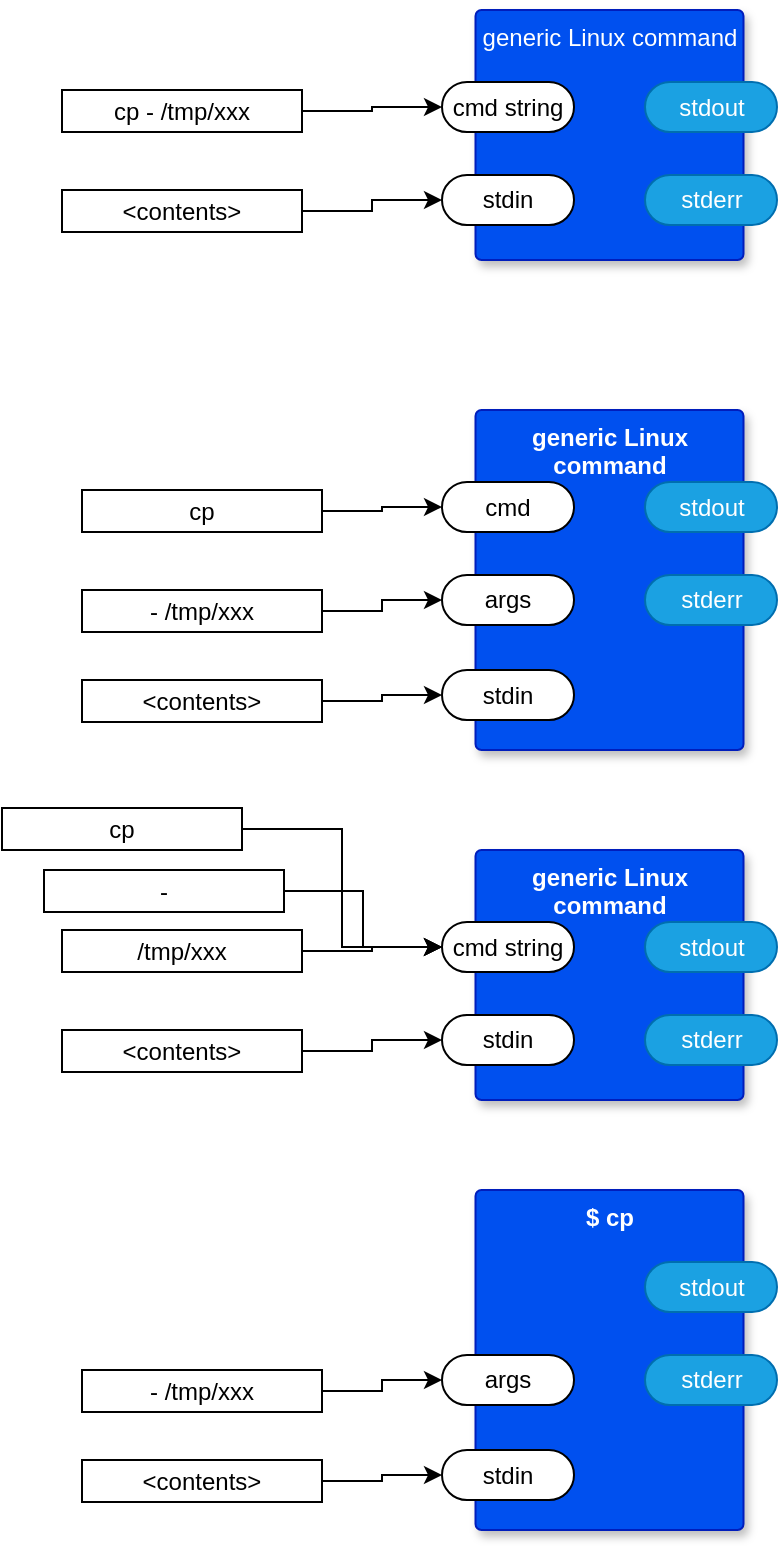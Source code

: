 <mxfile compressed="false" version="21.6.5" type="device">
  <diagram id="1CIvGRp-1UxdHyoOqjji" name="Page-2">
    <mxGraphModel dx="1860" dy="515" grid="1" gridSize="10" guides="1" tooltips="1" connect="1" arrows="1" fold="1" page="1" pageScale="1" pageWidth="1100" pageHeight="850" math="0" shadow="0">
      <root>
        <mxCell id="0" />
        <mxCell id="1" parent="0" />
        <mxCell id="PyVkbRZxbB4NwsMFJlg0-1" value="generic Linux command" style="rounded=1;whiteSpace=wrap;html=1;sketch=0;container=1;recursiveResize=0;verticalAlign=top;arcSize=6;fontStyle=0;autosize=0;points=[];absoluteArcSize=1;shadow=1;strokeColor=#001DBC;fillColor=#0050ef;fontColor=#ffffff;" vertex="1" parent="1">
          <mxGeometry x="156.75" y="80" width="134" height="125" as="geometry">
            <mxRectangle x="-98" y="-1230" width="99" height="26" as="alternateBounds" />
          </mxGeometry>
        </mxCell>
        <mxCell id="PyVkbRZxbB4NwsMFJlg0-2" value="cmd string" style="rounded=1;whiteSpace=wrap;html=1;sketch=0;points=[[0,0.5,0,0,0],[1,0.5,0,0,0]];arcSize=50;fontStyle=0" vertex="1" parent="PyVkbRZxbB4NwsMFJlg0-1">
          <mxGeometry x="-16.75" y="36" width="66" height="25" as="geometry" />
        </mxCell>
        <mxCell id="PyVkbRZxbB4NwsMFJlg0-3" value="stdout" style="rounded=1;whiteSpace=wrap;html=1;sketch=0;points=[[0,0.5,0,0,0],[1,0.5,0,0,0]];fillColor=#1ba1e2;fontColor=#ffffff;strokeColor=#006EAF;arcSize=50;fontStyle=0" vertex="1" parent="PyVkbRZxbB4NwsMFJlg0-1">
          <mxGeometry x="84.75" y="36" width="66" height="25" as="geometry" />
        </mxCell>
        <mxCell id="PyVkbRZxbB4NwsMFJlg0-4" value="stdin" style="rounded=1;whiteSpace=wrap;html=1;sketch=0;points=[[0,0.5,0,0,0],[1,0.5,0,0,0]];arcSize=50;fontStyle=0" vertex="1" parent="PyVkbRZxbB4NwsMFJlg0-1">
          <mxGeometry x="-16.75" y="82.5" width="66" height="25" as="geometry" />
        </mxCell>
        <mxCell id="PyVkbRZxbB4NwsMFJlg0-5" value="stderr" style="rounded=1;whiteSpace=wrap;html=1;sketch=0;points=[[0,0.5,0,0,0],[1,0.5,0,0,0]];fillColor=#1ba1e2;fontColor=#ffffff;strokeColor=#006EAF;arcSize=50;fontStyle=0" vertex="1" parent="PyVkbRZxbB4NwsMFJlg0-1">
          <mxGeometry x="84.75" y="82.5" width="66" height="25" as="geometry" />
        </mxCell>
        <mxCell id="PyVkbRZxbB4NwsMFJlg0-6" value="generic Linux command" style="rounded=1;whiteSpace=wrap;html=1;sketch=0;container=1;recursiveResize=0;verticalAlign=top;arcSize=6;fontStyle=1;autosize=0;points=[];absoluteArcSize=1;shadow=1;strokeColor=#001DBC;fillColor=#0050ef;fontColor=#ffffff;" vertex="1" parent="1">
          <mxGeometry x="156.75" y="280" width="134" height="170" as="geometry">
            <mxRectangle x="-98" y="-1230" width="99" height="26" as="alternateBounds" />
          </mxGeometry>
        </mxCell>
        <mxCell id="PyVkbRZxbB4NwsMFJlg0-7" value="cmd" style="rounded=1;whiteSpace=wrap;html=1;sketch=0;points=[[0,0.5,0,0,0],[1,0.5,0,0,0]];arcSize=50;" vertex="1" parent="PyVkbRZxbB4NwsMFJlg0-6">
          <mxGeometry x="-16.75" y="36" width="66" height="25" as="geometry" />
        </mxCell>
        <mxCell id="PyVkbRZxbB4NwsMFJlg0-8" value="stdout" style="rounded=1;whiteSpace=wrap;html=1;sketch=0;points=[[0,0.5,0,0,0],[1,0.5,0,0,0]];fillColor=#1ba1e2;fontColor=#ffffff;strokeColor=#006EAF;arcSize=50;" vertex="1" parent="PyVkbRZxbB4NwsMFJlg0-6">
          <mxGeometry x="84.75" y="36" width="66" height="25" as="geometry" />
        </mxCell>
        <mxCell id="PyVkbRZxbB4NwsMFJlg0-9" value="args" style="rounded=1;whiteSpace=wrap;html=1;sketch=0;points=[[0,0.5,0,0,0],[1,0.5,0,0,0]];arcSize=50;" vertex="1" parent="PyVkbRZxbB4NwsMFJlg0-6">
          <mxGeometry x="-16.75" y="82.5" width="66" height="25" as="geometry" />
        </mxCell>
        <mxCell id="PyVkbRZxbB4NwsMFJlg0-10" value="stderr" style="rounded=1;whiteSpace=wrap;html=1;sketch=0;points=[[0,0.5,0,0,0],[1,0.5,0,0,0]];fillColor=#1ba1e2;fontColor=#ffffff;strokeColor=#006EAF;arcSize=50;" vertex="1" parent="PyVkbRZxbB4NwsMFJlg0-6">
          <mxGeometry x="84.75" y="82.5" width="66" height="25" as="geometry" />
        </mxCell>
        <mxCell id="PyVkbRZxbB4NwsMFJlg0-11" value="stdin" style="rounded=1;whiteSpace=wrap;html=1;sketch=0;points=[[0,0.5,0,0,0],[1,0.5,0,0,0]];arcSize=50;" vertex="1" parent="PyVkbRZxbB4NwsMFJlg0-6">
          <mxGeometry x="-16.75" y="130" width="66" height="25" as="geometry" />
        </mxCell>
        <mxCell id="FXjU_7zoF9C_czs9sQOp-2" style="edgeStyle=orthogonalEdgeStyle;rounded=0;orthogonalLoop=1;jettySize=auto;html=1;entryX=0;entryY=0.5;entryDx=0;entryDy=0;entryPerimeter=0;fontStyle=0" edge="1" parent="1" source="FXjU_7zoF9C_czs9sQOp-1" target="PyVkbRZxbB4NwsMFJlg0-2">
          <mxGeometry relative="1" as="geometry" />
        </mxCell>
        <mxCell id="FXjU_7zoF9C_czs9sQOp-1" value="cp - /tmp/xxx" style="rounded=0;whiteSpace=wrap;html=1;fontStyle=0" vertex="1" parent="1">
          <mxGeometry x="-50" y="120" width="120" height="21" as="geometry" />
        </mxCell>
        <mxCell id="FXjU_7zoF9C_czs9sQOp-4" style="edgeStyle=orthogonalEdgeStyle;rounded=0;orthogonalLoop=1;jettySize=auto;html=1;entryX=0;entryY=0.5;entryDx=0;entryDy=0;entryPerimeter=0;fontStyle=0" edge="1" parent="1" source="FXjU_7zoF9C_czs9sQOp-3" target="PyVkbRZxbB4NwsMFJlg0-4">
          <mxGeometry relative="1" as="geometry" />
        </mxCell>
        <mxCell id="FXjU_7zoF9C_czs9sQOp-3" value="&amp;lt;contents&amp;gt;" style="rounded=0;whiteSpace=wrap;html=1;fontStyle=0" vertex="1" parent="1">
          <mxGeometry x="-50" y="170" width="120" height="21" as="geometry" />
        </mxCell>
        <mxCell id="FXjU_7zoF9C_czs9sQOp-10" style="edgeStyle=orthogonalEdgeStyle;rounded=0;orthogonalLoop=1;jettySize=auto;html=1;entryX=0;entryY=0.5;entryDx=0;entryDy=0;entryPerimeter=0;" edge="1" parent="1" source="FXjU_7zoF9C_czs9sQOp-5" target="PyVkbRZxbB4NwsMFJlg0-7">
          <mxGeometry relative="1" as="geometry" />
        </mxCell>
        <mxCell id="FXjU_7zoF9C_czs9sQOp-5" value="cp" style="rounded=0;whiteSpace=wrap;html=1;" vertex="1" parent="1">
          <mxGeometry x="-40" y="320" width="120" height="21" as="geometry" />
        </mxCell>
        <mxCell id="FXjU_7zoF9C_czs9sQOp-7" style="edgeStyle=orthogonalEdgeStyle;rounded=0;orthogonalLoop=1;jettySize=auto;html=1;entryX=0;entryY=0.5;entryDx=0;entryDy=0;entryPerimeter=0;" edge="1" parent="1" source="FXjU_7zoF9C_czs9sQOp-6" target="PyVkbRZxbB4NwsMFJlg0-11">
          <mxGeometry relative="1" as="geometry" />
        </mxCell>
        <mxCell id="FXjU_7zoF9C_czs9sQOp-6" value="&amp;lt;contents&amp;gt;" style="rounded=0;whiteSpace=wrap;html=1;" vertex="1" parent="1">
          <mxGeometry x="-40" y="415" width="120" height="21" as="geometry" />
        </mxCell>
        <mxCell id="FXjU_7zoF9C_czs9sQOp-9" style="edgeStyle=orthogonalEdgeStyle;rounded=0;orthogonalLoop=1;jettySize=auto;html=1;entryX=0;entryY=0.5;entryDx=0;entryDy=0;entryPerimeter=0;" edge="1" parent="1" source="FXjU_7zoF9C_czs9sQOp-8" target="PyVkbRZxbB4NwsMFJlg0-9">
          <mxGeometry relative="1" as="geometry" />
        </mxCell>
        <mxCell id="FXjU_7zoF9C_czs9sQOp-8" value="- /tmp/xxx" style="rounded=0;whiteSpace=wrap;html=1;" vertex="1" parent="1">
          <mxGeometry x="-40" y="370" width="120" height="21" as="geometry" />
        </mxCell>
        <mxCell id="FXjU_7zoF9C_czs9sQOp-11" value="generic Linux command" style="rounded=1;whiteSpace=wrap;html=1;sketch=0;container=1;recursiveResize=0;verticalAlign=top;arcSize=6;fontStyle=1;autosize=0;points=[];absoluteArcSize=1;shadow=1;strokeColor=#001DBC;fillColor=#0050ef;fontColor=#ffffff;" vertex="1" parent="1">
          <mxGeometry x="156.75" y="500" width="134" height="125" as="geometry">
            <mxRectangle x="-98" y="-1230" width="99" height="26" as="alternateBounds" />
          </mxGeometry>
        </mxCell>
        <mxCell id="FXjU_7zoF9C_czs9sQOp-12" value="cmd string" style="rounded=1;whiteSpace=wrap;html=1;sketch=0;points=[[0,0.5,0,0,0],[1,0.5,0,0,0]];arcSize=50;" vertex="1" parent="FXjU_7zoF9C_czs9sQOp-11">
          <mxGeometry x="-16.75" y="36" width="66" height="25" as="geometry" />
        </mxCell>
        <mxCell id="FXjU_7zoF9C_czs9sQOp-13" value="stdout" style="rounded=1;whiteSpace=wrap;html=1;sketch=0;points=[[0,0.5,0,0,0],[1,0.5,0,0,0]];fillColor=#1ba1e2;fontColor=#ffffff;strokeColor=#006EAF;arcSize=50;" vertex="1" parent="FXjU_7zoF9C_czs9sQOp-11">
          <mxGeometry x="84.75" y="36" width="66" height="25" as="geometry" />
        </mxCell>
        <mxCell id="FXjU_7zoF9C_czs9sQOp-14" value="stdin" style="rounded=1;whiteSpace=wrap;html=1;sketch=0;points=[[0,0.5,0,0,0],[1,0.5,0,0,0]];arcSize=50;" vertex="1" parent="FXjU_7zoF9C_czs9sQOp-11">
          <mxGeometry x="-16.75" y="82.5" width="66" height="25" as="geometry" />
        </mxCell>
        <mxCell id="FXjU_7zoF9C_czs9sQOp-15" value="stderr" style="rounded=1;whiteSpace=wrap;html=1;sketch=0;points=[[0,0.5,0,0,0],[1,0.5,0,0,0]];fillColor=#1ba1e2;fontColor=#ffffff;strokeColor=#006EAF;arcSize=50;" vertex="1" parent="FXjU_7zoF9C_czs9sQOp-11">
          <mxGeometry x="84.75" y="82.5" width="66" height="25" as="geometry" />
        </mxCell>
        <mxCell id="FXjU_7zoF9C_czs9sQOp-16" style="edgeStyle=orthogonalEdgeStyle;rounded=0;orthogonalLoop=1;jettySize=auto;html=1;entryX=0;entryY=0.5;entryDx=0;entryDy=0;entryPerimeter=0;" edge="1" parent="1" source="FXjU_7zoF9C_czs9sQOp-17" target="FXjU_7zoF9C_czs9sQOp-12">
          <mxGeometry relative="1" as="geometry" />
        </mxCell>
        <mxCell id="FXjU_7zoF9C_czs9sQOp-17" value="/tmp/xxx" style="rounded=0;whiteSpace=wrap;html=1;" vertex="1" parent="1">
          <mxGeometry x="-50" y="540" width="120" height="21" as="geometry" />
        </mxCell>
        <mxCell id="FXjU_7zoF9C_czs9sQOp-18" style="edgeStyle=orthogonalEdgeStyle;rounded=0;orthogonalLoop=1;jettySize=auto;html=1;entryX=0;entryY=0.5;entryDx=0;entryDy=0;entryPerimeter=0;" edge="1" parent="1" source="FXjU_7zoF9C_czs9sQOp-19" target="FXjU_7zoF9C_czs9sQOp-14">
          <mxGeometry relative="1" as="geometry" />
        </mxCell>
        <mxCell id="FXjU_7zoF9C_czs9sQOp-19" value="&amp;lt;contents&amp;gt;" style="rounded=0;whiteSpace=wrap;html=1;" vertex="1" parent="1">
          <mxGeometry x="-50" y="590" width="120" height="21" as="geometry" />
        </mxCell>
        <mxCell id="FXjU_7zoF9C_czs9sQOp-22" style="edgeStyle=orthogonalEdgeStyle;rounded=0;orthogonalLoop=1;jettySize=auto;html=1;entryX=0;entryY=0.5;entryDx=0;entryDy=0;entryPerimeter=0;" edge="1" parent="1" source="FXjU_7zoF9C_czs9sQOp-20" target="FXjU_7zoF9C_czs9sQOp-12">
          <mxGeometry relative="1" as="geometry" />
        </mxCell>
        <mxCell id="FXjU_7zoF9C_czs9sQOp-20" value="-" style="rounded=0;whiteSpace=wrap;html=1;" vertex="1" parent="1">
          <mxGeometry x="-59" y="510" width="120" height="21" as="geometry" />
        </mxCell>
        <mxCell id="FXjU_7zoF9C_czs9sQOp-23" style="edgeStyle=orthogonalEdgeStyle;rounded=0;orthogonalLoop=1;jettySize=auto;html=1;entryX=0;entryY=0.5;entryDx=0;entryDy=0;entryPerimeter=0;" edge="1" parent="1" source="FXjU_7zoF9C_czs9sQOp-21" target="FXjU_7zoF9C_czs9sQOp-12">
          <mxGeometry relative="1" as="geometry">
            <mxPoint x="120" y="510" as="targetPoint" />
          </mxGeometry>
        </mxCell>
        <mxCell id="FXjU_7zoF9C_czs9sQOp-21" value="cp" style="rounded=0;whiteSpace=wrap;html=1;" vertex="1" parent="1">
          <mxGeometry x="-80" y="479" width="120" height="21" as="geometry" />
        </mxCell>
        <mxCell id="FXjU_7zoF9C_czs9sQOp-24" value="$ cp" style="rounded=1;whiteSpace=wrap;html=1;sketch=0;container=1;recursiveResize=0;verticalAlign=top;arcSize=6;fontStyle=1;autosize=0;points=[];absoluteArcSize=1;shadow=1;strokeColor=#001DBC;fillColor=#0050ef;fontColor=#ffffff;" vertex="1" parent="1">
          <mxGeometry x="156.75" y="670" width="134" height="170" as="geometry">
            <mxRectangle x="-98" y="-1230" width="99" height="26" as="alternateBounds" />
          </mxGeometry>
        </mxCell>
        <mxCell id="FXjU_7zoF9C_czs9sQOp-26" value="stdout" style="rounded=1;whiteSpace=wrap;html=1;sketch=0;points=[[0,0.5,0,0,0],[1,0.5,0,0,0]];fillColor=#1ba1e2;fontColor=#ffffff;strokeColor=#006EAF;arcSize=50;" vertex="1" parent="FXjU_7zoF9C_czs9sQOp-24">
          <mxGeometry x="84.75" y="36" width="66" height="25" as="geometry" />
        </mxCell>
        <mxCell id="FXjU_7zoF9C_czs9sQOp-27" value="args" style="rounded=1;whiteSpace=wrap;html=1;sketch=0;points=[[0,0.5,0,0,0],[1,0.5,0,0,0]];arcSize=50;" vertex="1" parent="FXjU_7zoF9C_czs9sQOp-24">
          <mxGeometry x="-16.75" y="82.5" width="66" height="25" as="geometry" />
        </mxCell>
        <mxCell id="FXjU_7zoF9C_czs9sQOp-28" value="stderr" style="rounded=1;whiteSpace=wrap;html=1;sketch=0;points=[[0,0.5,0,0,0],[1,0.5,0,0,0]];fillColor=#1ba1e2;fontColor=#ffffff;strokeColor=#006EAF;arcSize=50;" vertex="1" parent="FXjU_7zoF9C_czs9sQOp-24">
          <mxGeometry x="84.75" y="82.5" width="66" height="25" as="geometry" />
        </mxCell>
        <mxCell id="FXjU_7zoF9C_czs9sQOp-29" value="stdin" style="rounded=1;whiteSpace=wrap;html=1;sketch=0;points=[[0,0.5,0,0,0],[1,0.5,0,0,0]];arcSize=50;" vertex="1" parent="FXjU_7zoF9C_czs9sQOp-24">
          <mxGeometry x="-16.75" y="130" width="66" height="25" as="geometry" />
        </mxCell>
        <mxCell id="FXjU_7zoF9C_czs9sQOp-32" style="edgeStyle=orthogonalEdgeStyle;rounded=0;orthogonalLoop=1;jettySize=auto;html=1;entryX=0;entryY=0.5;entryDx=0;entryDy=0;entryPerimeter=0;" edge="1" parent="1" source="FXjU_7zoF9C_czs9sQOp-33" target="FXjU_7zoF9C_czs9sQOp-29">
          <mxGeometry relative="1" as="geometry" />
        </mxCell>
        <mxCell id="FXjU_7zoF9C_czs9sQOp-33" value="&amp;lt;contents&amp;gt;" style="rounded=0;whiteSpace=wrap;html=1;" vertex="1" parent="1">
          <mxGeometry x="-40" y="805" width="120" height="21" as="geometry" />
        </mxCell>
        <mxCell id="FXjU_7zoF9C_czs9sQOp-34" style="edgeStyle=orthogonalEdgeStyle;rounded=0;orthogonalLoop=1;jettySize=auto;html=1;entryX=0;entryY=0.5;entryDx=0;entryDy=0;entryPerimeter=0;" edge="1" parent="1" source="FXjU_7zoF9C_czs9sQOp-35" target="FXjU_7zoF9C_czs9sQOp-27">
          <mxGeometry relative="1" as="geometry" />
        </mxCell>
        <mxCell id="FXjU_7zoF9C_czs9sQOp-35" value="- /tmp/xxx" style="rounded=0;whiteSpace=wrap;html=1;" vertex="1" parent="1">
          <mxGeometry x="-40" y="760" width="120" height="21" as="geometry" />
        </mxCell>
      </root>
    </mxGraphModel>
  </diagram>
</mxfile>
